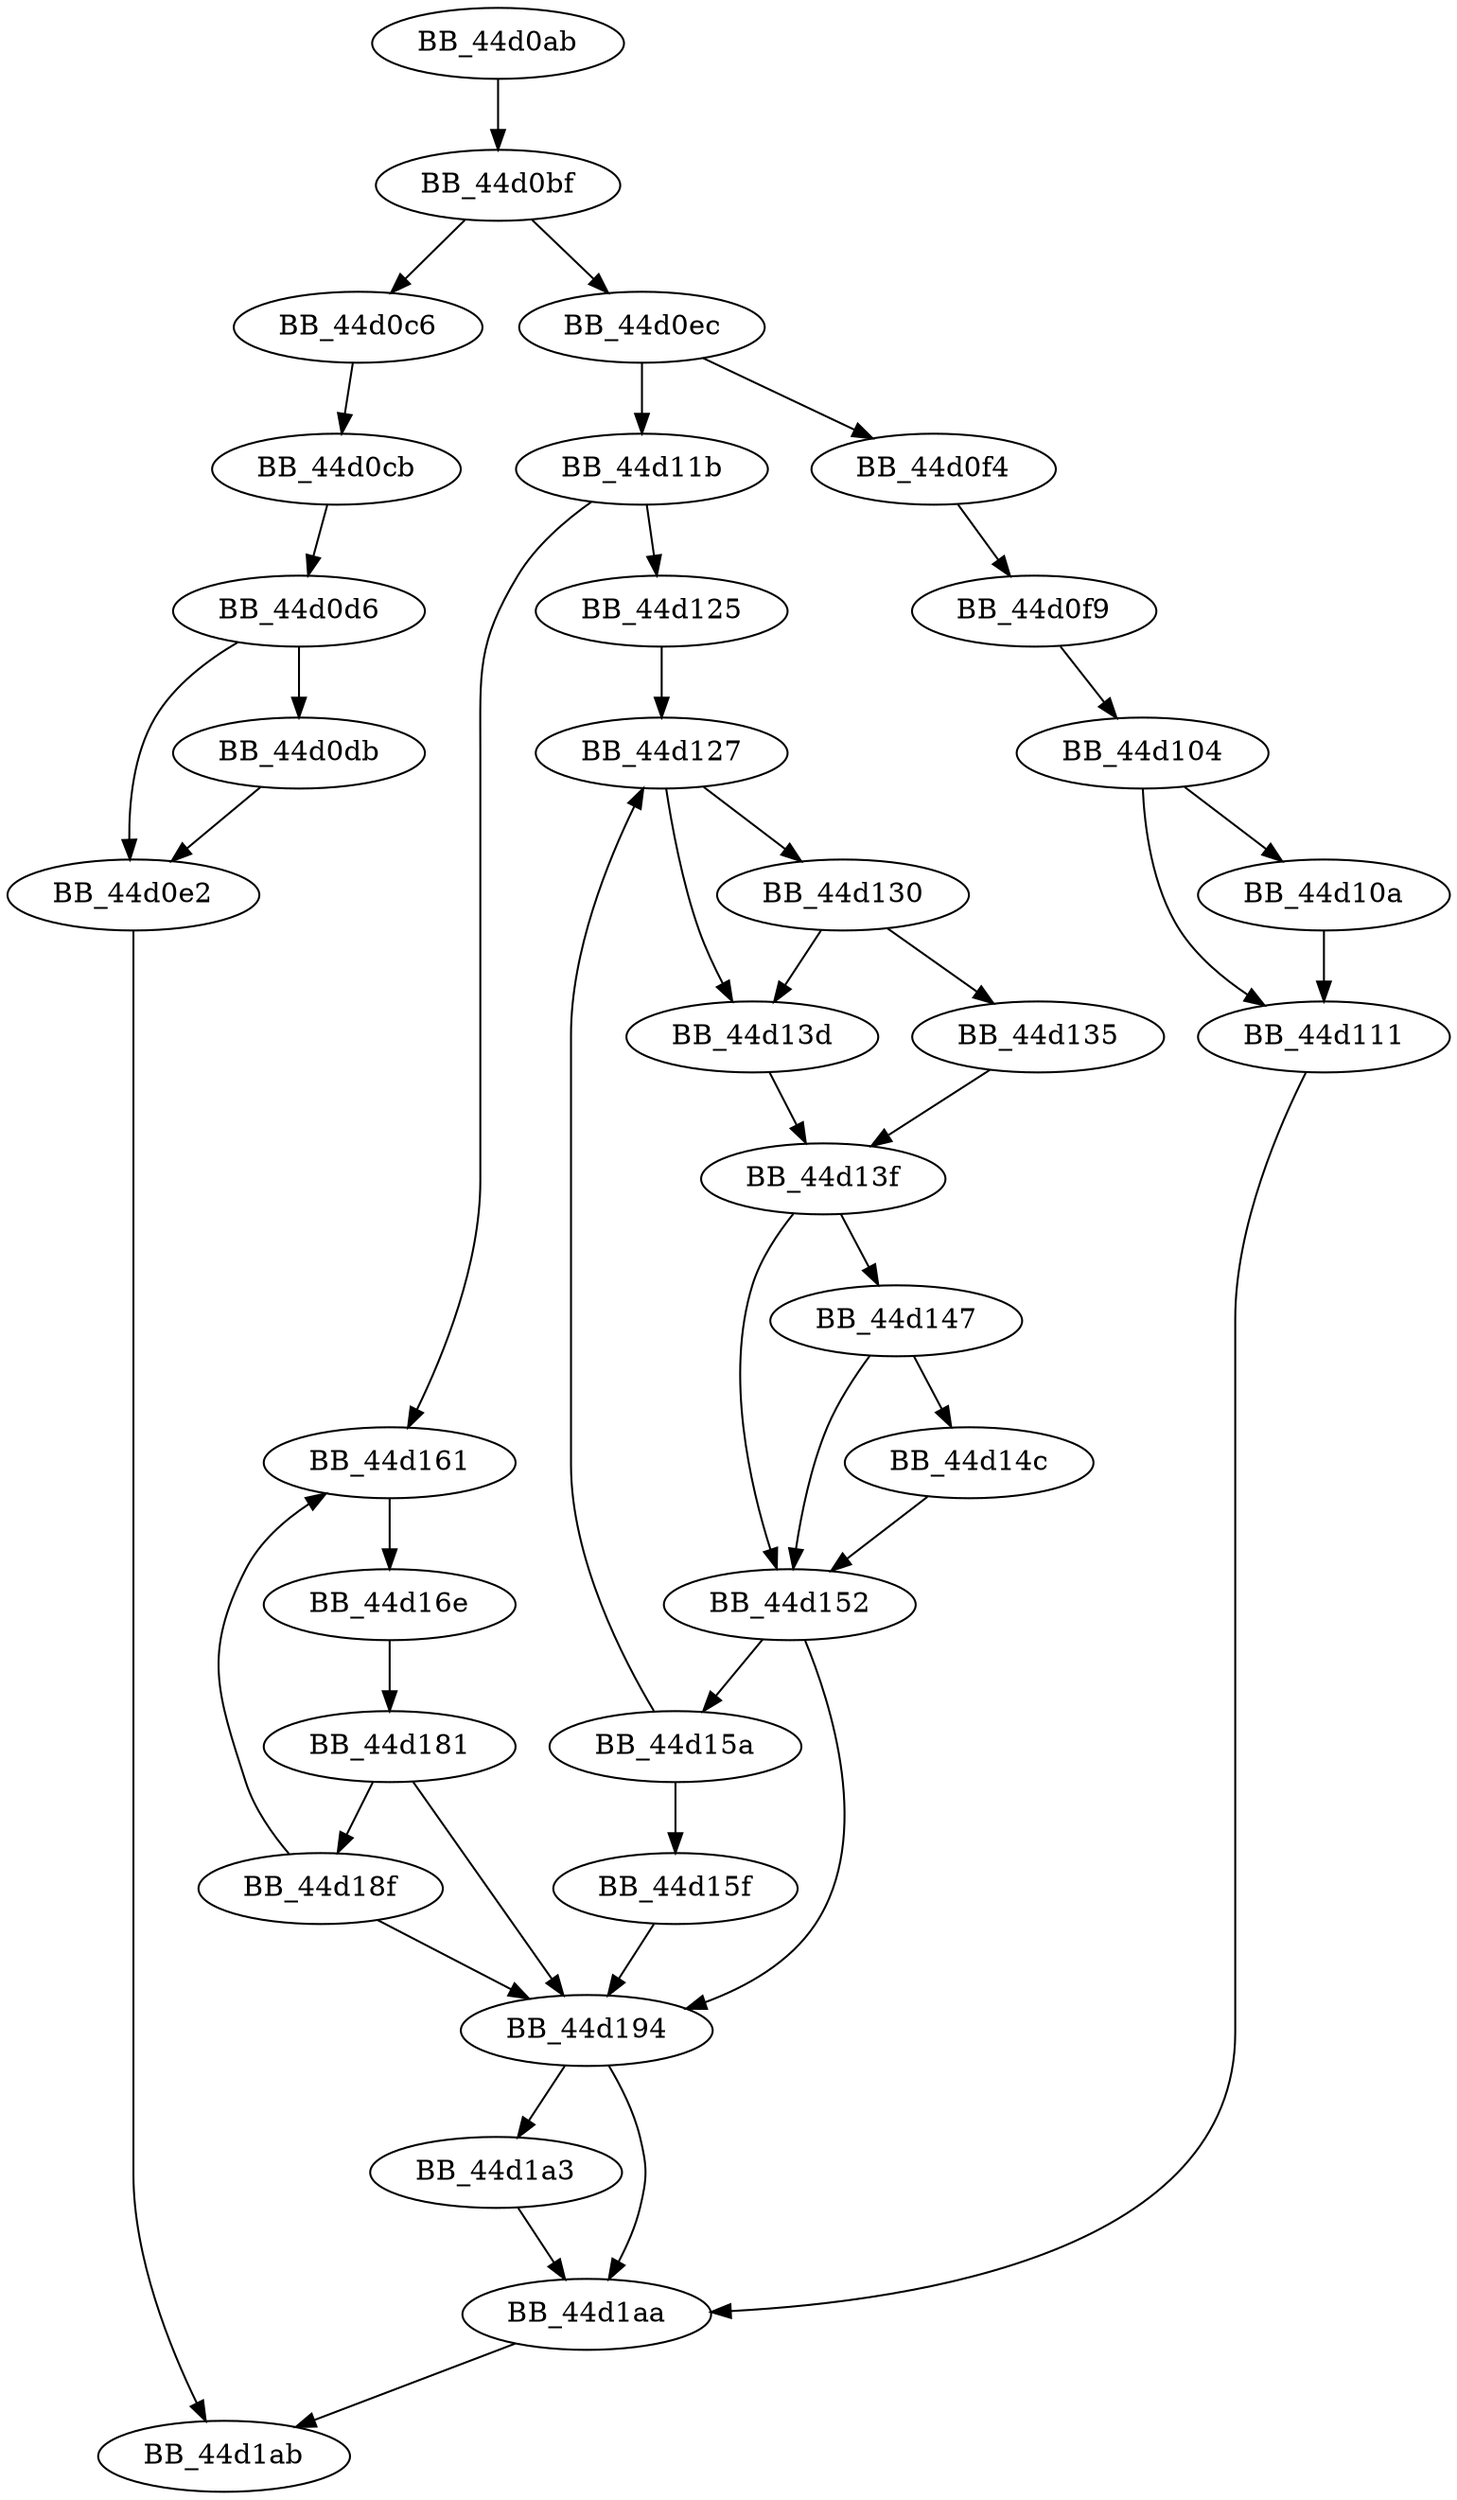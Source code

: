 DiGraph sub_44D0AB{
BB_44d0ab->BB_44d0bf
BB_44d0bf->BB_44d0c6
BB_44d0bf->BB_44d0ec
BB_44d0c6->BB_44d0cb
BB_44d0cb->BB_44d0d6
BB_44d0d6->BB_44d0db
BB_44d0d6->BB_44d0e2
BB_44d0db->BB_44d0e2
BB_44d0e2->BB_44d1ab
BB_44d0ec->BB_44d0f4
BB_44d0ec->BB_44d11b
BB_44d0f4->BB_44d0f9
BB_44d0f9->BB_44d104
BB_44d104->BB_44d10a
BB_44d104->BB_44d111
BB_44d10a->BB_44d111
BB_44d111->BB_44d1aa
BB_44d11b->BB_44d125
BB_44d11b->BB_44d161
BB_44d125->BB_44d127
BB_44d127->BB_44d130
BB_44d127->BB_44d13d
BB_44d130->BB_44d135
BB_44d130->BB_44d13d
BB_44d135->BB_44d13f
BB_44d13d->BB_44d13f
BB_44d13f->BB_44d147
BB_44d13f->BB_44d152
BB_44d147->BB_44d14c
BB_44d147->BB_44d152
BB_44d14c->BB_44d152
BB_44d152->BB_44d15a
BB_44d152->BB_44d194
BB_44d15a->BB_44d127
BB_44d15a->BB_44d15f
BB_44d15f->BB_44d194
BB_44d161->BB_44d16e
BB_44d16e->BB_44d181
BB_44d181->BB_44d18f
BB_44d181->BB_44d194
BB_44d18f->BB_44d161
BB_44d18f->BB_44d194
BB_44d194->BB_44d1a3
BB_44d194->BB_44d1aa
BB_44d1a3->BB_44d1aa
BB_44d1aa->BB_44d1ab
}
